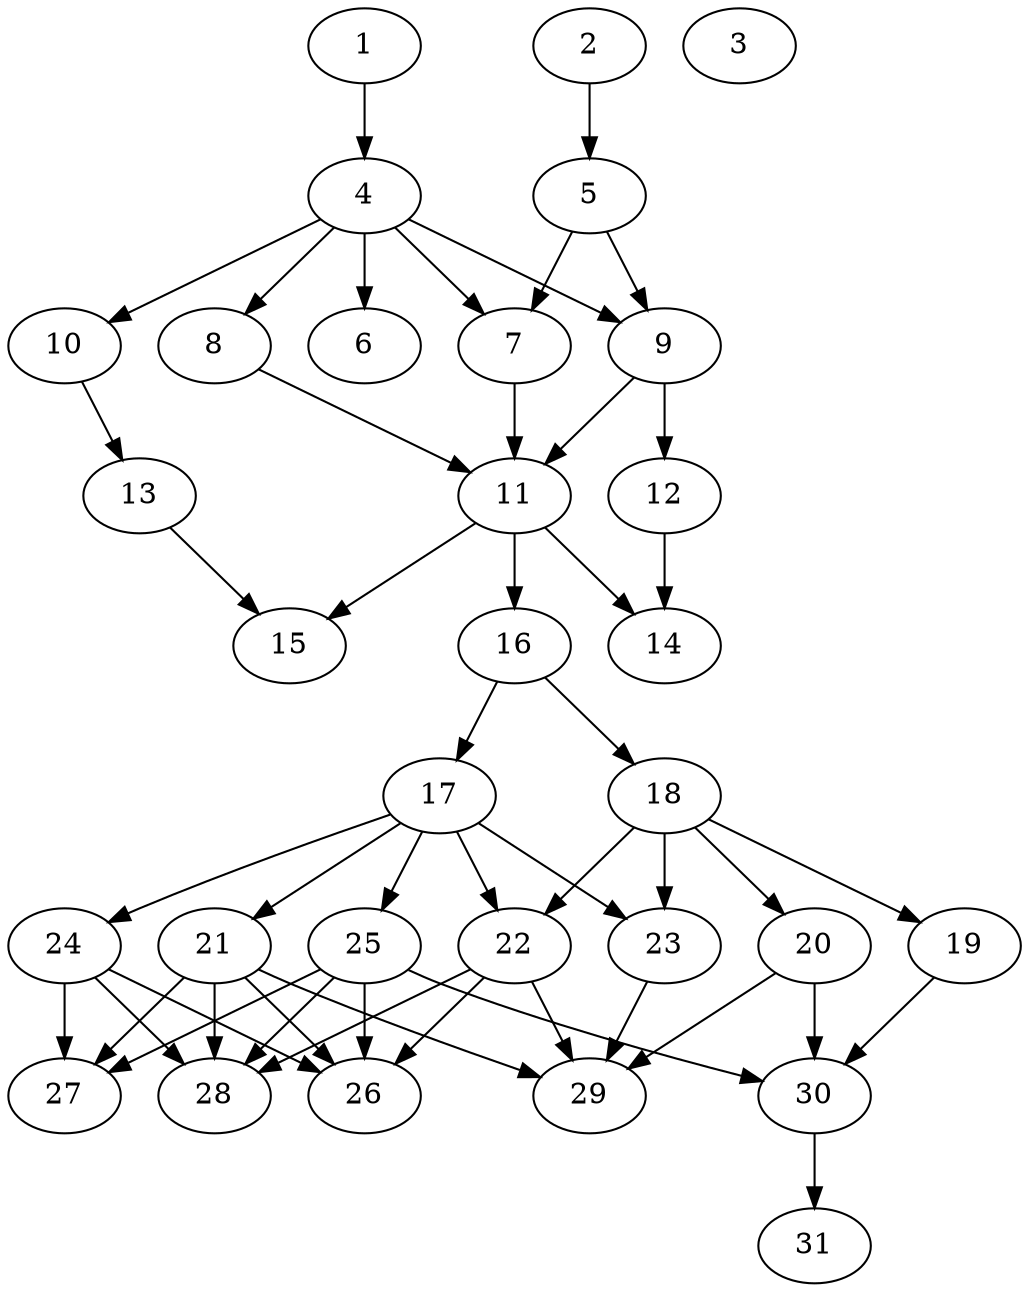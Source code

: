 // DAG (tier=2-normal, mode=data, n=31, ccr=0.436, fat=0.514, density=0.575, regular=0.490, jump=0.127, mindata=2097152, maxdata=16777216)
// DAG automatically generated by daggen at Sun Aug 24 16:33:33 2025
// /home/ermia/Project/Environments/daggen/bin/daggen --dot --ccr 0.436 --fat 0.514 --regular 0.490 --density 0.575 --jump 0.127 --mindata 2097152 --maxdata 16777216 -n 31 
digraph G {
  1 [size="21354878845946588", alpha="0.14", expect_size="10677439422973294"]
  1 -> 4 [size ="623310484275200"]
  2 [size="38703898138288000", alpha="0.02", expect_size="19351949069144000"]
  2 -> 5 [size ="1443968004915200"]
  3 [size="2327845431754022912", alpha="0.11", expect_size="1163922715877011456"]
  4 [size="80560326174471680", alpha="0.18", expect_size="40280163087235840"]
  4 -> 6 [size ="1999013414961152"]
  4 -> 7 [size ="1999013414961152"]
  4 -> 8 [size ="1999013414961152"]
  4 -> 9 [size ="1999013414961152"]
  4 -> 10 [size ="1999013414961152"]
  5 [size="30426915761924024", alpha="0.09", expect_size="15213457880962012"]
  5 -> 7 [size ="614950766641152"]
  5 -> 9 [size ="614950766641152"]
  6 [size="47041006602063504", alpha="0.18", expect_size="23520503301031752"]
  7 [size="20437776897933312000", alpha="0.01", expect_size="10218888448966656000"]
  7 -> 11 [size ="59801547571200"]
  8 [size="3513405190556000190464", alpha="0.07", expect_size="1756702595278000095232"]
  8 -> 11 [size ="1848880375267328"]
  9 [size="2213943591425031", alpha="0.19", expect_size="1106971795712515"]
  9 -> 11 [size ="182711339712512"]
  9 -> 12 [size ="182711339712512"]
  10 [size="8787471551891672", alpha="0.00", expect_size="4393735775945836"]
  10 -> 13 [size ="525523012812800"]
  11 [size="40085474005540320", alpha="0.17", expect_size="20042737002770160"]
  11 -> 14 [size ="1966000148840448"]
  11 -> 15 [size ="1966000148840448"]
  11 -> 16 [size ="1966000148840448"]
  12 [size="3855257769935327232", alpha="0.05", expect_size="1927628884967663616"]
  12 -> 14 [size ="1526107106967552"]
  13 [size="1046593481616654336000", alpha="0.08", expect_size="523296740808327168000"]
  13 -> 15 [size ="824660774092800"]
  14 [size="1320308866969406", alpha="0.01", expect_size="660154433484703"]
  15 [size="250737287677595353088", alpha="0.04", expect_size="125368643838797676544"]
  16 [size="60041774727824408576", alpha="0.06", expect_size="30020887363912204288"]
  16 -> 17 [size ="122666413457408"]
  16 -> 18 [size ="122666413457408"]
  17 [size="184056881629626368000", alpha="0.13", expect_size="92028440814813184000"]
  17 -> 21 [size ="258855875379200"]
  17 -> 22 [size ="258855875379200"]
  17 -> 23 [size ="258855875379200"]
  17 -> 24 [size ="258855875379200"]
  17 -> 25 [size ="258855875379200"]
  18 [size="1605737762425021696", alpha="0.13", expect_size="802868881212510848"]
  18 -> 19 [size ="1281731663495168"]
  18 -> 20 [size ="1281731663495168"]
  18 -> 22 [size ="1281731663495168"]
  18 -> 23 [size ="1281731663495168"]
  19 [size="1063466852654061191168", alpha="0.07", expect_size="531733426327030595584"]
  19 -> 30 [size ="833500680814592"]
  20 [size="23369321952692928512", alpha="0.12", expect_size="11684660976346464256"]
  20 -> 29 [size ="65391413952512"]
  20 -> 30 [size ="65391413952512"]
  21 [size="49503985345953752", alpha="0.19", expect_size="24751992672976876"]
  21 -> 26 [size ="1949085091233792"]
  21 -> 27 [size ="1949085091233792"]
  21 -> 28 [size ="1949085091233792"]
  21 -> 29 [size ="1949085091233792"]
  22 [size="1848476718537375744000", alpha="0.20", expect_size="924238359268687872000"]
  22 -> 26 [size ="1204941540556800"]
  22 -> 28 [size ="1204941540556800"]
  22 -> 29 [size ="1204941540556800"]
  23 [size="761326906048344192", alpha="0.16", expect_size="380663453024172096"]
  23 -> 29 [size ="1103420391948288"]
  24 [size="257640193509824659456", alpha="0.11", expect_size="128820096754912329728"]
  24 -> 26 [size ="323915998035968"]
  24 -> 27 [size ="323915998035968"]
  24 -> 28 [size ="323915998035968"]
  25 [size="336002375576055808", alpha="0.19", expect_size="168001187788027904"]
  25 -> 26 [size ="271208696250368"]
  25 -> 27 [size ="271208696250368"]
  25 -> 28 [size ="271208696250368"]
  25 -> 30 [size ="271208696250368"]
  26 [size="65738964354823192", alpha="0.05", expect_size="32869482177411596"]
  27 [size="48281986114816835584", alpha="0.03", expect_size="24140993057408417792"]
  28 [size="413304957054900160", alpha="0.06", expect_size="206652478527450080"]
  29 [size="35016644850243800", alpha="0.04", expect_size="17508322425121900"]
  30 [size="4592997783934429298688", alpha="0.13", expect_size="2296498891967214649344"]
  30 -> 31 [size ="2210484518387712"]
  31 [size="547450026561486592", alpha="0.13", expect_size="273725013280743296"]
}